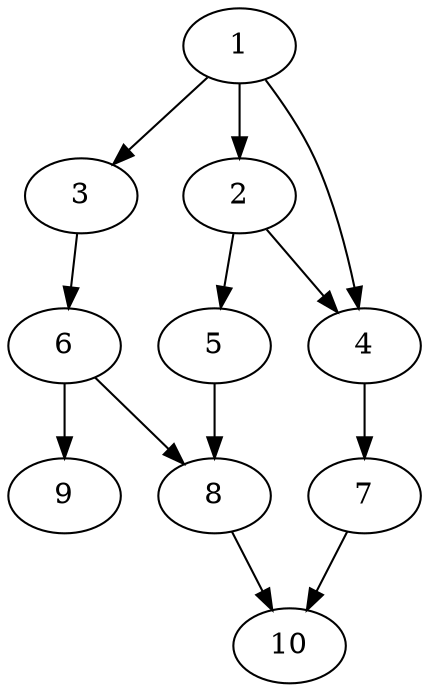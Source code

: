 digraph {
    1 -> 2,3;
    7 -> 10;
    6 -> 9;
    5 -> 8;
    4 -> 7;
    3 -> 6;
    2 -> 5;
    1 -> 4;
    8 -> 10;
    6 -> 8;
    2 -> 4;
}
